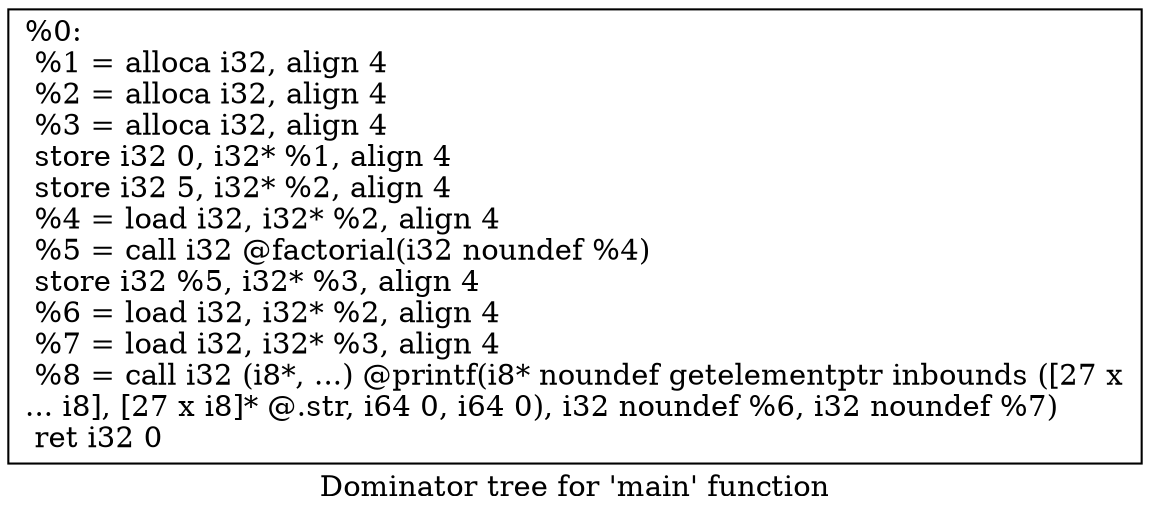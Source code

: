 digraph "Dominator tree for 'main' function" {
	label="Dominator tree for 'main' function";

	Node0x55c796647c00 [shape=record,label="{%0:\l  %1 = alloca i32, align 4\l  %2 = alloca i32, align 4\l  %3 = alloca i32, align 4\l  store i32 0, i32* %1, align 4\l  store i32 5, i32* %2, align 4\l  %4 = load i32, i32* %2, align 4\l  %5 = call i32 @factorial(i32 noundef %4)\l  store i32 %5, i32* %3, align 4\l  %6 = load i32, i32* %2, align 4\l  %7 = load i32, i32* %3, align 4\l  %8 = call i32 (i8*, ...) @printf(i8* noundef getelementptr inbounds ([27 x\l... i8], [27 x i8]* @.str, i64 0, i64 0), i32 noundef %6, i32 noundef %7)\l  ret i32 0\l}"];
}
